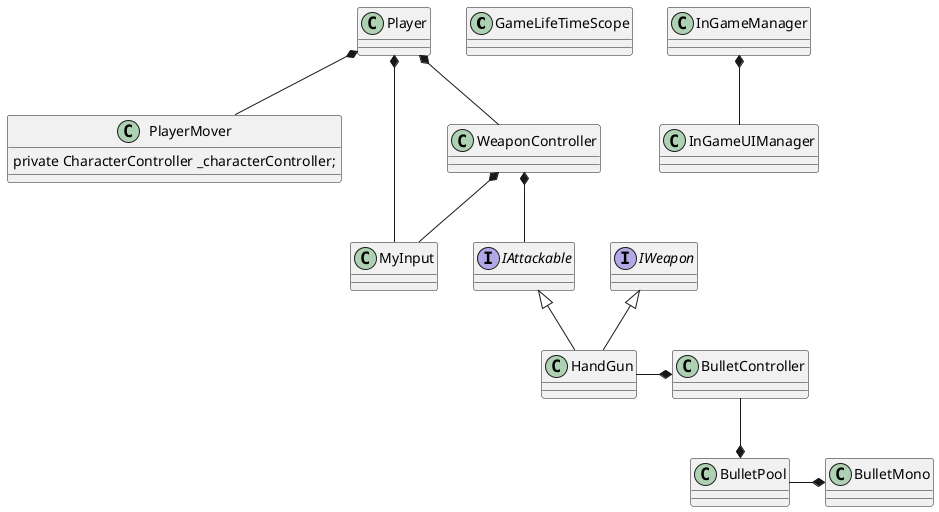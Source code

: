 ﻿@startuml

class GameLifeTimeScope{}

Player *-- PlayerMover
Player *-- MyInput
Player *-- WeaponController
WeaponController *-- MyInput
class Player{
}
class PlayerMover{
private CharacterController _characterController;
}
class MyInput{}
WeaponController *-- IAttackable
class WeaponController{

}
HandGun -* BulletController
BulletController --* BulletPool
BulletPool -* BulletMono
class HandGun extends IWeapon,IAttackable{}

interface IWeapon{}
interface IAttackable{}
InGameManager *-- InGameUIManager
class InGameUIManager{}
class InGameManager{}

class BulletMono{}
class BulletPool{}
class BulletController{}


@enduml